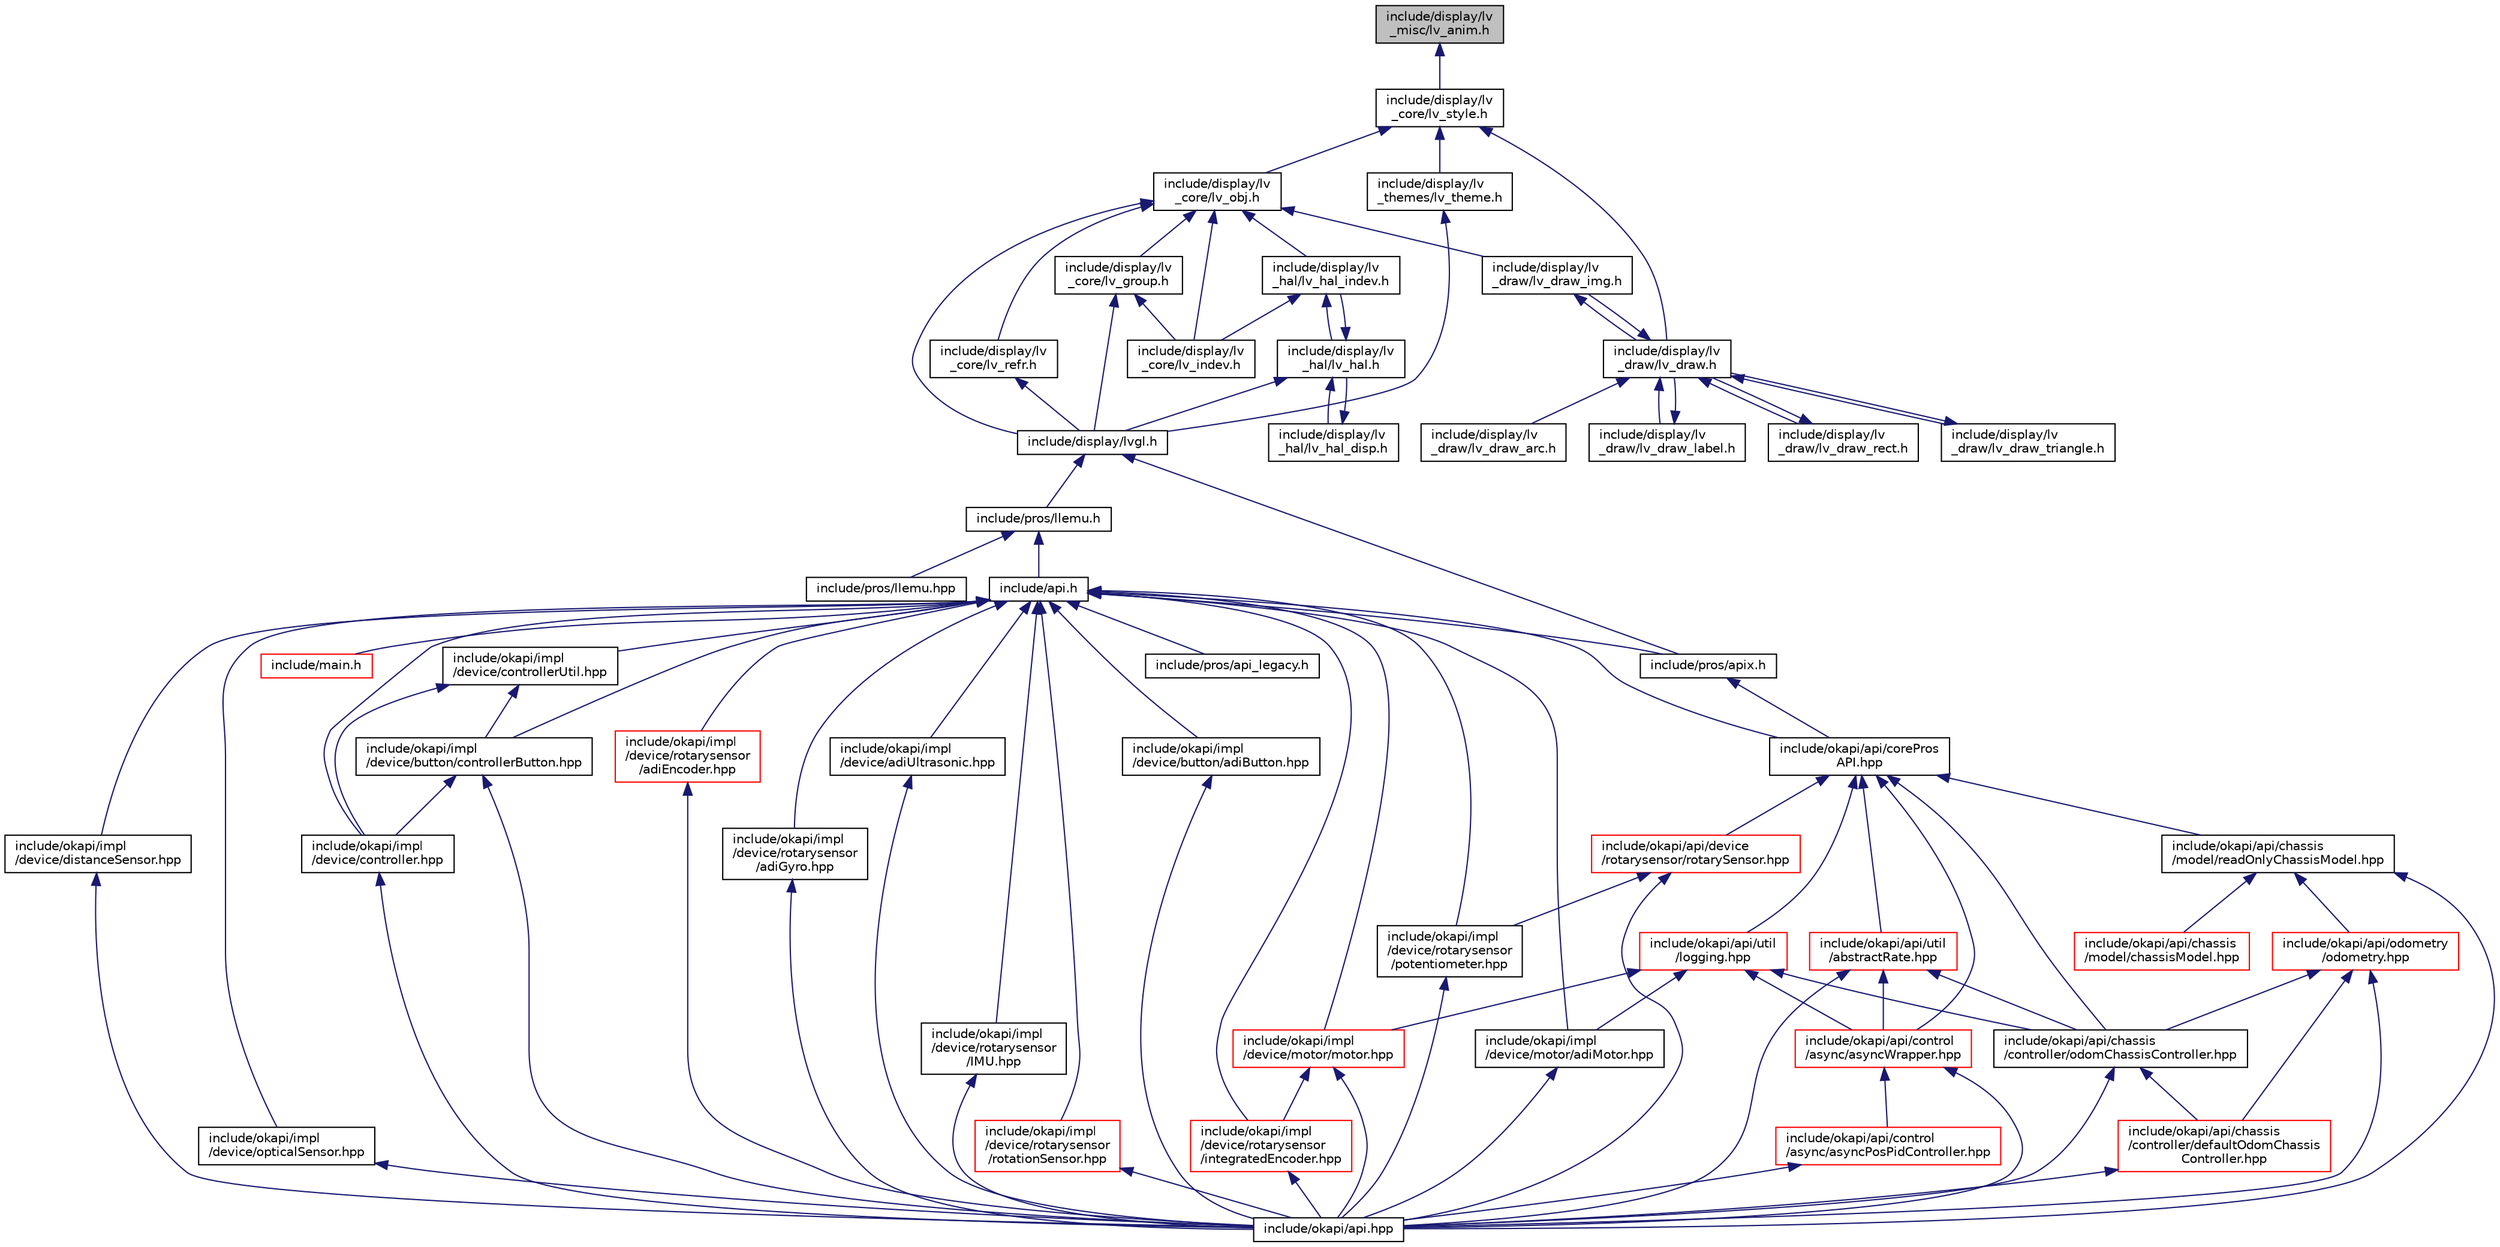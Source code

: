 digraph "include/display/lv_misc/lv_anim.h"
{
 // LATEX_PDF_SIZE
  edge [fontname="Helvetica",fontsize="10",labelfontname="Helvetica",labelfontsize="10"];
  node [fontname="Helvetica",fontsize="10",shape=record];
  Node1 [label="include/display/lv\l_misc/lv_anim.h",height=0.2,width=0.4,color="black", fillcolor="grey75", style="filled", fontcolor="black",tooltip=" "];
  Node1 -> Node2 [dir="back",color="midnightblue",fontsize="10",style="solid"];
  Node2 [label="include/display/lv\l_core/lv_style.h",height=0.2,width=0.4,color="black", fillcolor="white", style="filled",URL="$lv__style_8h.html",tooltip=" "];
  Node2 -> Node3 [dir="back",color="midnightblue",fontsize="10",style="solid"];
  Node3 [label="include/display/lv\l_core/lv_obj.h",height=0.2,width=0.4,color="black", fillcolor="white", style="filled",URL="$lv__obj_8h.html",tooltip=" "];
  Node3 -> Node4 [dir="back",color="midnightblue",fontsize="10",style="solid"];
  Node4 [label="include/display/lv\l_core/lv_group.h",height=0.2,width=0.4,color="black", fillcolor="white", style="filled",URL="$lv__group_8h.html",tooltip=" "];
  Node4 -> Node5 [dir="back",color="midnightblue",fontsize="10",style="solid"];
  Node5 [label="include/display/lv\l_core/lv_indev.h",height=0.2,width=0.4,color="black", fillcolor="white", style="filled",URL="$lv__indev_8h.html",tooltip=" "];
  Node4 -> Node6 [dir="back",color="midnightblue",fontsize="10",style="solid"];
  Node6 [label="include/display/lvgl.h",height=0.2,width=0.4,color="black", fillcolor="white", style="filled",URL="$lvgl_8h.html",tooltip=" "];
  Node6 -> Node7 [dir="back",color="midnightblue",fontsize="10",style="solid"];
  Node7 [label="include/pros/apix.h",height=0.2,width=0.4,color="black", fillcolor="white", style="filled",URL="$apix_8h.html",tooltip=" "];
  Node7 -> Node8 [dir="back",color="midnightblue",fontsize="10",style="solid"];
  Node8 [label="include/okapi/api/corePros\lAPI.hpp",height=0.2,width=0.4,color="black", fillcolor="white", style="filled",URL="$coreProsAPI_8hpp.html",tooltip=" "];
  Node8 -> Node9 [dir="back",color="midnightblue",fontsize="10",style="solid"];
  Node9 [label="include/okapi/api/chassis\l/controller/odomChassisController.hpp",height=0.2,width=0.4,color="black", fillcolor="white", style="filled",URL="$odomChassisController_8hpp.html",tooltip=" "];
  Node9 -> Node10 [dir="back",color="midnightblue",fontsize="10",style="solid"];
  Node10 [label="include/okapi/api/chassis\l/controller/defaultOdomChassis\lController.hpp",height=0.2,width=0.4,color="red", fillcolor="white", style="filled",URL="$defaultOdomChassisController_8hpp.html",tooltip=" "];
  Node10 -> Node11 [dir="back",color="midnightblue",fontsize="10",style="solid"];
  Node11 [label="include/okapi/api.hpp",height=0.2,width=0.4,color="black", fillcolor="white", style="filled",URL="$okapi_2api_8hpp.html",tooltip=" "];
  Node9 -> Node11 [dir="back",color="midnightblue",fontsize="10",style="solid"];
  Node8 -> Node13 [dir="back",color="midnightblue",fontsize="10",style="solid"];
  Node13 [label="include/okapi/api/chassis\l/model/readOnlyChassisModel.hpp",height=0.2,width=0.4,color="black", fillcolor="white", style="filled",URL="$readOnlyChassisModel_8hpp.html",tooltip=" "];
  Node13 -> Node14 [dir="back",color="midnightblue",fontsize="10",style="solid"];
  Node14 [label="include/okapi/api/chassis\l/model/chassisModel.hpp",height=0.2,width=0.4,color="red", fillcolor="white", style="filled",URL="$chassisModel_8hpp.html",tooltip=" "];
  Node13 -> Node26 [dir="back",color="midnightblue",fontsize="10",style="solid"];
  Node26 [label="include/okapi/api/odometry\l/odometry.hpp",height=0.2,width=0.4,color="red", fillcolor="white", style="filled",URL="$odometry_8hpp.html",tooltip=" "];
  Node26 -> Node10 [dir="back",color="midnightblue",fontsize="10",style="solid"];
  Node26 -> Node9 [dir="back",color="midnightblue",fontsize="10",style="solid"];
  Node26 -> Node11 [dir="back",color="midnightblue",fontsize="10",style="solid"];
  Node13 -> Node11 [dir="back",color="midnightblue",fontsize="10",style="solid"];
  Node8 -> Node28 [dir="back",color="midnightblue",fontsize="10",style="solid"];
  Node28 [label="include/okapi/api/control\l/async/asyncWrapper.hpp",height=0.2,width=0.4,color="red", fillcolor="white", style="filled",URL="$asyncWrapper_8hpp.html",tooltip=" "];
  Node28 -> Node29 [dir="back",color="midnightblue",fontsize="10",style="solid"];
  Node29 [label="include/okapi/api/control\l/async/asyncPosPidController.hpp",height=0.2,width=0.4,color="red", fillcolor="white", style="filled",URL="$asyncPosPidController_8hpp.html",tooltip=" "];
  Node29 -> Node11 [dir="back",color="midnightblue",fontsize="10",style="solid"];
  Node28 -> Node11 [dir="back",color="midnightblue",fontsize="10",style="solid"];
  Node8 -> Node33 [dir="back",color="midnightblue",fontsize="10",style="solid"];
  Node33 [label="include/okapi/api/device\l/rotarysensor/rotarySensor.hpp",height=0.2,width=0.4,color="red", fillcolor="white", style="filled",URL="$rotarySensor_8hpp.html",tooltip=" "];
  Node33 -> Node11 [dir="back",color="midnightblue",fontsize="10",style="solid"];
  Node33 -> Node62 [dir="back",color="midnightblue",fontsize="10",style="solid"];
  Node62 [label="include/okapi/impl\l/device/rotarysensor\l/potentiometer.hpp",height=0.2,width=0.4,color="black", fillcolor="white", style="filled",URL="$potentiometer_8hpp.html",tooltip=" "];
  Node62 -> Node11 [dir="back",color="midnightblue",fontsize="10",style="solid"];
  Node8 -> Node63 [dir="back",color="midnightblue",fontsize="10",style="solid"];
  Node63 [label="include/okapi/api/util\l/abstractRate.hpp",height=0.2,width=0.4,color="red", fillcolor="white", style="filled",URL="$abstractRate_8hpp.html",tooltip=" "];
  Node63 -> Node9 [dir="back",color="midnightblue",fontsize="10",style="solid"];
  Node63 -> Node28 [dir="back",color="midnightblue",fontsize="10",style="solid"];
  Node63 -> Node11 [dir="back",color="midnightblue",fontsize="10",style="solid"];
  Node8 -> Node43 [dir="back",color="midnightblue",fontsize="10",style="solid"];
  Node43 [label="include/okapi/api/util\l/logging.hpp",height=0.2,width=0.4,color="red", fillcolor="white", style="filled",URL="$logging_8hpp.html",tooltip=" "];
  Node43 -> Node9 [dir="back",color="midnightblue",fontsize="10",style="solid"];
  Node43 -> Node28 [dir="back",color="midnightblue",fontsize="10",style="solid"];
  Node43 -> Node54 [dir="back",color="midnightblue",fontsize="10",style="solid"];
  Node54 [label="include/okapi/impl\l/device/motor/adiMotor.hpp",height=0.2,width=0.4,color="black", fillcolor="white", style="filled",URL="$adiMotor_8hpp.html",tooltip=" "];
  Node54 -> Node11 [dir="back",color="midnightblue",fontsize="10",style="solid"];
  Node43 -> Node55 [dir="back",color="midnightblue",fontsize="10",style="solid"];
  Node55 [label="include/okapi/impl\l/device/motor/motor.hpp",height=0.2,width=0.4,color="red", fillcolor="white", style="filled",URL="$motor_8hpp.html",tooltip=" "];
  Node55 -> Node11 [dir="back",color="midnightblue",fontsize="10",style="solid"];
  Node55 -> Node57 [dir="back",color="midnightblue",fontsize="10",style="solid"];
  Node57 [label="include/okapi/impl\l/device/rotarysensor\l/integratedEncoder.hpp",height=0.2,width=0.4,color="red", fillcolor="white", style="filled",URL="$integratedEncoder_8hpp.html",tooltip=" "];
  Node57 -> Node11 [dir="back",color="midnightblue",fontsize="10",style="solid"];
  Node6 -> Node68 [dir="back",color="midnightblue",fontsize="10",style="solid"];
  Node68 [label="include/pros/llemu.h",height=0.2,width=0.4,color="black", fillcolor="white", style="filled",URL="$llemu_8h.html",tooltip=" "];
  Node68 -> Node69 [dir="back",color="midnightblue",fontsize="10",style="solid"];
  Node69 [label="include/api.h",height=0.2,width=0.4,color="black", fillcolor="white", style="filled",URL="$api_8h.html",tooltip=" "];
  Node69 -> Node70 [dir="back",color="midnightblue",fontsize="10",style="solid"];
  Node70 [label="include/main.h",height=0.2,width=0.4,color="red", fillcolor="white", style="filled",URL="$main_8h.html",tooltip=" "];
  Node69 -> Node8 [dir="back",color="midnightblue",fontsize="10",style="solid"];
  Node69 -> Node79 [dir="back",color="midnightblue",fontsize="10",style="solid"];
  Node79 [label="include/okapi/impl\l/device/adiUltrasonic.hpp",height=0.2,width=0.4,color="black", fillcolor="white", style="filled",URL="$adiUltrasonic_8hpp.html",tooltip=" "];
  Node79 -> Node11 [dir="back",color="midnightblue",fontsize="10",style="solid"];
  Node69 -> Node80 [dir="back",color="midnightblue",fontsize="10",style="solid"];
  Node80 [label="include/okapi/impl\l/device/button/adiButton.hpp",height=0.2,width=0.4,color="black", fillcolor="white", style="filled",URL="$adiButton_8hpp.html",tooltip=" "];
  Node80 -> Node11 [dir="back",color="midnightblue",fontsize="10",style="solid"];
  Node69 -> Node81 [dir="back",color="midnightblue",fontsize="10",style="solid"];
  Node81 [label="include/okapi/impl\l/device/button/controllerButton.hpp",height=0.2,width=0.4,color="black", fillcolor="white", style="filled",URL="$controllerButton_8hpp.html",tooltip=" "];
  Node81 -> Node11 [dir="back",color="midnightblue",fontsize="10",style="solid"];
  Node81 -> Node82 [dir="back",color="midnightblue",fontsize="10",style="solid"];
  Node82 [label="include/okapi/impl\l/device/controller.hpp",height=0.2,width=0.4,color="black", fillcolor="white", style="filled",URL="$controller_8hpp.html",tooltip=" "];
  Node82 -> Node11 [dir="back",color="midnightblue",fontsize="10",style="solid"];
  Node69 -> Node82 [dir="back",color="midnightblue",fontsize="10",style="solid"];
  Node69 -> Node83 [dir="back",color="midnightblue",fontsize="10",style="solid"];
  Node83 [label="include/okapi/impl\l/device/controllerUtil.hpp",height=0.2,width=0.4,color="black", fillcolor="white", style="filled",URL="$controllerUtil_8hpp.html",tooltip=" "];
  Node83 -> Node81 [dir="back",color="midnightblue",fontsize="10",style="solid"];
  Node83 -> Node82 [dir="back",color="midnightblue",fontsize="10",style="solid"];
  Node69 -> Node84 [dir="back",color="midnightblue",fontsize="10",style="solid"];
  Node84 [label="include/okapi/impl\l/device/distanceSensor.hpp",height=0.2,width=0.4,color="black", fillcolor="white", style="filled",URL="$distanceSensor_8hpp.html",tooltip=" "];
  Node84 -> Node11 [dir="back",color="midnightblue",fontsize="10",style="solid"];
  Node69 -> Node54 [dir="back",color="midnightblue",fontsize="10",style="solid"];
  Node69 -> Node55 [dir="back",color="midnightblue",fontsize="10",style="solid"];
  Node69 -> Node85 [dir="back",color="midnightblue",fontsize="10",style="solid"];
  Node85 [label="include/okapi/impl\l/device/opticalSensor.hpp",height=0.2,width=0.4,color="black", fillcolor="white", style="filled",URL="$opticalSensor_8hpp.html",tooltip=" "];
  Node85 -> Node11 [dir="back",color="midnightblue",fontsize="10",style="solid"];
  Node69 -> Node58 [dir="back",color="midnightblue",fontsize="10",style="solid"];
  Node58 [label="include/okapi/impl\l/device/rotarysensor\l/adiEncoder.hpp",height=0.2,width=0.4,color="red", fillcolor="white", style="filled",URL="$adiEncoder_8hpp.html",tooltip=" "];
  Node58 -> Node11 [dir="back",color="midnightblue",fontsize="10",style="solid"];
  Node69 -> Node59 [dir="back",color="midnightblue",fontsize="10",style="solid"];
  Node59 [label="include/okapi/impl\l/device/rotarysensor\l/adiGyro.hpp",height=0.2,width=0.4,color="black", fillcolor="white", style="filled",URL="$adiGyro_8hpp.html",tooltip=" "];
  Node59 -> Node11 [dir="back",color="midnightblue",fontsize="10",style="solid"];
  Node69 -> Node60 [dir="back",color="midnightblue",fontsize="10",style="solid"];
  Node60 [label="include/okapi/impl\l/device/rotarysensor\l/IMU.hpp",height=0.2,width=0.4,color="black", fillcolor="white", style="filled",URL="$IMU_8hpp.html",tooltip=" "];
  Node60 -> Node11 [dir="back",color="midnightblue",fontsize="10",style="solid"];
  Node69 -> Node57 [dir="back",color="midnightblue",fontsize="10",style="solid"];
  Node69 -> Node62 [dir="back",color="midnightblue",fontsize="10",style="solid"];
  Node69 -> Node61 [dir="back",color="midnightblue",fontsize="10",style="solid"];
  Node61 [label="include/okapi/impl\l/device/rotarysensor\l/rotationSensor.hpp",height=0.2,width=0.4,color="red", fillcolor="white", style="filled",URL="$rotationSensor_8hpp.html",tooltip=" "];
  Node61 -> Node11 [dir="back",color="midnightblue",fontsize="10",style="solid"];
  Node69 -> Node86 [dir="back",color="midnightblue",fontsize="10",style="solid"];
  Node86 [label="include/pros/api_legacy.h",height=0.2,width=0.4,color="black", fillcolor="white", style="filled",URL="$api__legacy_8h.html",tooltip=" "];
  Node69 -> Node7 [dir="back",color="midnightblue",fontsize="10",style="solid"];
  Node68 -> Node87 [dir="back",color="midnightblue",fontsize="10",style="solid"];
  Node87 [label="include/pros/llemu.hpp",height=0.2,width=0.4,color="black", fillcolor="white", style="filled",URL="$llemu_8hpp.html",tooltip=" "];
  Node3 -> Node5 [dir="back",color="midnightblue",fontsize="10",style="solid"];
  Node3 -> Node88 [dir="back",color="midnightblue",fontsize="10",style="solid"];
  Node88 [label="include/display/lv\l_core/lv_refr.h",height=0.2,width=0.4,color="black", fillcolor="white", style="filled",URL="$lv__refr_8h.html",tooltip=" "];
  Node88 -> Node6 [dir="back",color="midnightblue",fontsize="10",style="solid"];
  Node3 -> Node89 [dir="back",color="midnightblue",fontsize="10",style="solid"];
  Node89 [label="include/display/lv\l_draw/lv_draw_img.h",height=0.2,width=0.4,color="black", fillcolor="white", style="filled",URL="$lv__draw__img_8h.html",tooltip=" "];
  Node89 -> Node90 [dir="back",color="midnightblue",fontsize="10",style="solid"];
  Node90 [label="include/display/lv\l_draw/lv_draw.h",height=0.2,width=0.4,color="black", fillcolor="white", style="filled",URL="$lv__draw_8h.html",tooltip=" "];
  Node90 -> Node91 [dir="back",color="midnightblue",fontsize="10",style="solid"];
  Node91 [label="include/display/lv\l_draw/lv_draw_arc.h",height=0.2,width=0.4,color="black", fillcolor="white", style="filled",URL="$lv__draw__arc_8h.html",tooltip=" "];
  Node90 -> Node89 [dir="back",color="midnightblue",fontsize="10",style="solid"];
  Node90 -> Node92 [dir="back",color="midnightblue",fontsize="10",style="solid"];
  Node92 [label="include/display/lv\l_draw/lv_draw_label.h",height=0.2,width=0.4,color="black", fillcolor="white", style="filled",URL="$lv__draw__label_8h.html",tooltip=" "];
  Node92 -> Node90 [dir="back",color="midnightblue",fontsize="10",style="solid"];
  Node90 -> Node93 [dir="back",color="midnightblue",fontsize="10",style="solid"];
  Node93 [label="include/display/lv\l_draw/lv_draw_rect.h",height=0.2,width=0.4,color="black", fillcolor="white", style="filled",URL="$lv__draw__rect_8h.html",tooltip=" "];
  Node93 -> Node90 [dir="back",color="midnightblue",fontsize="10",style="solid"];
  Node90 -> Node94 [dir="back",color="midnightblue",fontsize="10",style="solid"];
  Node94 [label="include/display/lv\l_draw/lv_draw_triangle.h",height=0.2,width=0.4,color="black", fillcolor="white", style="filled",URL="$lv__draw__triangle_8h.html",tooltip=" "];
  Node94 -> Node90 [dir="back",color="midnightblue",fontsize="10",style="solid"];
  Node3 -> Node95 [dir="back",color="midnightblue",fontsize="10",style="solid"];
  Node95 [label="include/display/lv\l_hal/lv_hal_indev.h",height=0.2,width=0.4,color="black", fillcolor="white", style="filled",URL="$lv__hal__indev_8h.html",tooltip=" "];
  Node95 -> Node5 [dir="back",color="midnightblue",fontsize="10",style="solid"];
  Node95 -> Node96 [dir="back",color="midnightblue",fontsize="10",style="solid"];
  Node96 [label="include/display/lv\l_hal/lv_hal.h",height=0.2,width=0.4,color="black", fillcolor="white", style="filled",URL="$lv__hal_8h.html",tooltip=" "];
  Node96 -> Node97 [dir="back",color="midnightblue",fontsize="10",style="solid"];
  Node97 [label="include/display/lv\l_hal/lv_hal_disp.h",height=0.2,width=0.4,color="black", fillcolor="white", style="filled",URL="$lv__hal__disp_8h.html",tooltip=" "];
  Node97 -> Node96 [dir="back",color="midnightblue",fontsize="10",style="solid"];
  Node96 -> Node95 [dir="back",color="midnightblue",fontsize="10",style="solid"];
  Node96 -> Node6 [dir="back",color="midnightblue",fontsize="10",style="solid"];
  Node3 -> Node6 [dir="back",color="midnightblue",fontsize="10",style="solid"];
  Node2 -> Node90 [dir="back",color="midnightblue",fontsize="10",style="solid"];
  Node2 -> Node98 [dir="back",color="midnightblue",fontsize="10",style="solid"];
  Node98 [label="include/display/lv\l_themes/lv_theme.h",height=0.2,width=0.4,color="black", fillcolor="white", style="filled",URL="$lv__theme_8h.html",tooltip=" "];
  Node98 -> Node6 [dir="back",color="midnightblue",fontsize="10",style="solid"];
}
